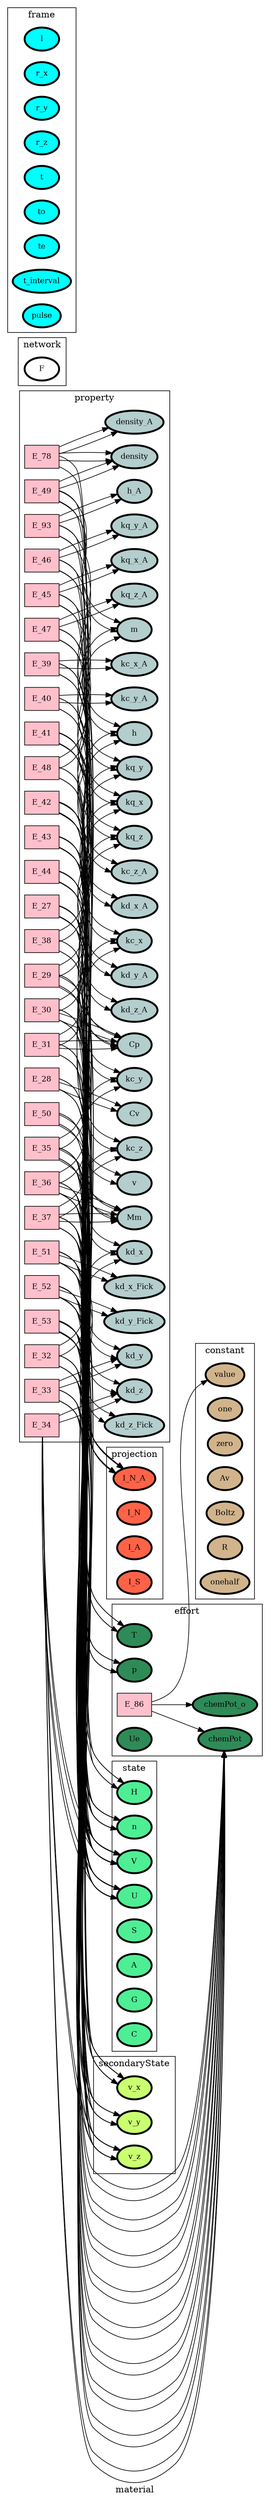 digraph material {
label=material;
rankdir=LR;
E_93 -> V_47  [splines=ortho];
E_93 -> V_48  [splines=ortho];
E_27 -> V_19  [splines=ortho];
E_27 -> V_22  [splines=ortho];
E_28 -> V_16  [splines=ortho];
E_28 -> V_19  [splines=ortho];
E_29 -> V_15  [splines=ortho];
E_29 -> V_27  [splines=ortho];
E_29 -> V_36  [splines=ortho];
E_30 -> V_15  [splines=ortho];
E_30 -> V_28  [splines=ortho];
E_30 -> V_36  [splines=ortho];
E_31 -> V_15  [splines=ortho];
E_31 -> V_29  [splines=ortho];
E_31 -> V_36  [splines=ortho];
E_32 -> V_15  [splines=ortho];
E_32 -> V_16  [splines=ortho];
E_32 -> V_21  [splines=ortho];
E_32 -> V_27  [splines=ortho];
E_33 -> V_15  [splines=ortho];
E_33 -> V_16  [splines=ortho];
E_33 -> V_21  [splines=ortho];
E_33 -> V_28  [splines=ortho];
E_34 -> V_15  [splines=ortho];
E_34 -> V_16  [splines=ortho];
E_34 -> V_21  [splines=ortho];
E_34 -> V_29  [splines=ortho];
E_35 -> V_15  [splines=ortho];
E_35 -> V_16  [splines=ortho];
E_35 -> V_20  [splines=ortho];
E_35 -> V_21  [splines=ortho];
E_35 -> V_26  [splines=ortho];
E_35 -> V_27  [splines=ortho];
E_36 -> V_15  [splines=ortho];
E_36 -> V_16  [splines=ortho];
E_36 -> V_20  [splines=ortho];
E_36 -> V_21  [splines=ortho];
E_36 -> V_26  [splines=ortho];
E_36 -> V_28  [splines=ortho];
E_37 -> V_15  [splines=ortho];
E_37 -> V_16  [splines=ortho];
E_37 -> V_20  [splines=ortho];
E_37 -> V_21  [splines=ortho];
E_37 -> V_26  [splines=ortho];
E_37 -> V_29  [splines=ortho];
E_38 -> V_18  [splines=ortho];
E_38 -> V_22  [splines=ortho];
E_39 -> V_44  [splines=ortho];
E_39 -> V_48  [splines=ortho];
E_40 -> V_45  [splines=ortho];
E_40 -> V_48  [splines=ortho];
E_41 -> V_46  [splines=ortho];
E_41 -> V_48  [splines=ortho];
E_42 -> V_41  [splines=ortho];
E_42 -> V_48  [splines=ortho];
E_43 -> V_42  [splines=ortho];
E_43 -> V_48  [splines=ortho];
E_44 -> V_43  [splines=ortho];
E_44 -> V_48  [splines=ortho];
E_45 -> V_38  [splines=ortho];
E_45 -> V_48  [splines=ortho];
E_46 -> V_39  [splines=ortho];
E_46 -> V_48  [splines=ortho];
E_47 -> V_40  [splines=ortho];
E_47 -> V_48  [splines=ortho];
E_48 -> V_18  [splines=ortho];
E_48 -> V_26  [splines=ortho];
E_49 -> V_15  [splines=ortho];
E_49 -> V_58  [splines=ortho];
E_50 -> V_15  [splines=ortho];
E_50 -> V_18  [splines=ortho];
E_51 -> V_16  [splines=ortho];
E_51 -> V_18  [splines=ortho];
E_51 -> V_21  [splines=ortho];
E_51 -> V_27  [splines=ortho];
E_51 -> V_48  [splines=ortho];
E_52 -> V_16  [splines=ortho];
E_52 -> V_18  [splines=ortho];
E_52 -> V_21  [splines=ortho];
E_52 -> V_28  [splines=ortho];
E_52 -> V_48  [splines=ortho];
E_53 -> V_16  [splines=ortho];
E_53 -> V_18  [splines=ortho];
E_53 -> V_21  [splines=ortho];
E_53 -> V_29  [splines=ortho];
E_53 -> V_48  [splines=ortho];
E_78 -> V_48  [splines=ortho];
E_78 -> V_59  [splines=ortho];
subgraph cluster_material___property {
label=property;
rankdir=LR;
V_107 [fillcolor=lightcyan3, fontsize=12, label=h_A, penwidth=3, style=filled];
V_26 [fillcolor=lightcyan3, fontsize=12, label=Mm, penwidth=3, style=filled];
V_36 [fillcolor=lightcyan3, fontsize=12, label=Cp, penwidth=3, style=filled];
V_37 [fillcolor=lightcyan3, fontsize=12, label=Cv, penwidth=3, style=filled];
V_38 [fillcolor=lightcyan3, fontsize=12, label=kq_x, penwidth=3, style=filled];
V_39 [fillcolor=lightcyan3, fontsize=12, label=kq_y, penwidth=3, style=filled];
V_40 [fillcolor=lightcyan3, fontsize=12, label=kq_z, penwidth=3, style=filled];
V_41 [fillcolor=lightcyan3, fontsize=12, label=kd_x, penwidth=3, style=filled];
V_42 [fillcolor=lightcyan3, fontsize=12, label=kd_y, penwidth=3, style=filled];
V_43 [fillcolor=lightcyan3, fontsize=12, label=kd_z, penwidth=3, style=filled];
V_44 [fillcolor=lightcyan3, fontsize=12, label=kc_x, penwidth=3, style=filled];
V_45 [fillcolor=lightcyan3, fontsize=12, label=kc_y, penwidth=3, style=filled];
V_46 [fillcolor=lightcyan3, fontsize=12, label=kc_z, penwidth=3, style=filled];
V_47 [fillcolor=lightcyan3, fontsize=12, label=h, penwidth=3, style=filled];
V_49 [fillcolor=lightcyan3, fontsize=12, label=kc_x_A, penwidth=3, style=filled];
V_50 [fillcolor=lightcyan3, fontsize=12, label=kc_y_A, penwidth=3, style=filled];
V_51 [fillcolor=lightcyan3, fontsize=12, label=kc_z_A, penwidth=3, style=filled];
V_52 [fillcolor=lightcyan3, fontsize=12, label=kd_x_A, penwidth=3, style=filled];
V_53 [fillcolor=lightcyan3, fontsize=12, label=kd_y_A, penwidth=3, style=filled];
V_54 [fillcolor=lightcyan3, fontsize=12, label=kd_z_A, penwidth=3, style=filled];
V_55 [fillcolor=lightcyan3, fontsize=12, label=kq_x_A, penwidth=3, style=filled];
V_56 [fillcolor=lightcyan3, fontsize=12, label=kq_y_A, penwidth=3, style=filled];
V_57 [fillcolor=lightcyan3, fontsize=12, label=kq_z_A, penwidth=3, style=filled];
V_58 [fillcolor=lightcyan3, fontsize=12, label=m, penwidth=3, style=filled];
V_59 [fillcolor=lightcyan3, fontsize=12, label=density, penwidth=3, style=filled];
V_60 [fillcolor=lightcyan3, fontsize=12, label=v, penwidth=3, style=filled];
V_61 [fillcolor=lightcyan3, fontsize=12, label=kd_x_Fick, penwidth=3, style=filled];
V_62 [fillcolor=lightcyan3, fontsize=12, label=kd_y_Fick, penwidth=3, style=filled];
V_63 [fillcolor=lightcyan3, fontsize=12, label=kd_z_Fick, penwidth=3, style=filled];
V_89 [fillcolor=lightcyan3, fontsize=12, label=density_A, penwidth=3, style=filled];
E_93 [fillcolor=pink, fontsize=12, shape=box, style=filled];
E_93 -> V_107  [splines=ortho];
E_27 [fillcolor=pink, fontsize=12, shape=box, style=filled];
E_27 -> V_36  [splines=ortho];
E_28 [fillcolor=pink, fontsize=12, shape=box, style=filled];
E_28 -> V_37  [splines=ortho];
E_29 [fillcolor=pink, fontsize=12, shape=box, style=filled];
E_29 -> V_38  [splines=ortho];
E_30 [fillcolor=pink, fontsize=12, shape=box, style=filled];
E_30 -> V_39  [splines=ortho];
E_31 [fillcolor=pink, fontsize=12, shape=box, style=filled];
E_31 -> V_40  [splines=ortho];
E_32 [fillcolor=pink, fontsize=12, shape=box, style=filled];
E_32 -> V_41  [splines=ortho];
E_33 [fillcolor=pink, fontsize=12, shape=box, style=filled];
E_33 -> V_42  [splines=ortho];
E_34 [fillcolor=pink, fontsize=12, shape=box, style=filled];
E_34 -> V_43  [splines=ortho];
E_35 [fillcolor=pink, fontsize=12, shape=box, style=filled];
E_35 -> V_44  [splines=ortho];
E_36 [fillcolor=pink, fontsize=12, shape=box, style=filled];
E_36 -> V_45  [splines=ortho];
E_37 [fillcolor=pink, fontsize=12, shape=box, style=filled];
E_37 -> V_46  [splines=ortho];
E_38 [fillcolor=pink, fontsize=12, shape=box, style=filled];
E_38 -> V_47  [splines=ortho];
E_39 [fillcolor=pink, fontsize=12, shape=box, style=filled];
E_39 -> V_49  [splines=ortho];
E_40 [fillcolor=pink, fontsize=12, shape=box, style=filled];
E_40 -> V_50  [splines=ortho];
E_41 [fillcolor=pink, fontsize=12, shape=box, style=filled];
E_41 -> V_51  [splines=ortho];
E_42 [fillcolor=pink, fontsize=12, shape=box, style=filled];
E_42 -> V_52  [splines=ortho];
E_43 [fillcolor=pink, fontsize=12, shape=box, style=filled];
E_43 -> V_53  [splines=ortho];
E_44 [fillcolor=pink, fontsize=12, shape=box, style=filled];
E_44 -> V_54  [splines=ortho];
E_45 [fillcolor=pink, fontsize=12, shape=box, style=filled];
E_45 -> V_55  [splines=ortho];
E_46 [fillcolor=pink, fontsize=12, shape=box, style=filled];
E_46 -> V_56  [splines=ortho];
E_47 [fillcolor=pink, fontsize=12, shape=box, style=filled];
E_47 -> V_57  [splines=ortho];
E_48 [fillcolor=pink, fontsize=12, shape=box, style=filled];
E_48 -> V_58  [splines=ortho];
E_49 [fillcolor=pink, fontsize=12, shape=box, style=filled];
E_49 -> V_59  [splines=ortho];
E_50 [fillcolor=pink, fontsize=12, shape=box, style=filled];
E_50 -> V_60  [splines=ortho];
E_51 [fillcolor=pink, fontsize=12, shape=box, style=filled];
E_51 -> V_61  [splines=ortho];
E_52 [fillcolor=pink, fontsize=12, shape=box, style=filled];
E_52 -> V_62  [splines=ortho];
E_53 [fillcolor=pink, fontsize=12, shape=box, style=filled];
E_53 -> V_63  [splines=ortho];
E_78 [fillcolor=pink, fontsize=12, shape=box, style=filled];
E_78 -> V_89  [splines=ortho];
}

subgraph cluster_material___network {
label=network;
rankdir=LR;
V_10 [fillcolor=white, fontsize=12, label=F, penwidth=3, style=filled];
}

subgraph cluster_material___projection {
label=projection;
rankdir=LR;
V_48 [fillcolor=tomato, fontsize=12, label=I_N_A, penwidth=3, style=filled];
V_96 [fillcolor=tomato, fontsize=12, label=I_N, penwidth=3, style=filled];
V_97 [fillcolor=tomato, fontsize=12, label=I_A, penwidth=3, style=filled];
V_98 [fillcolor=tomato, fontsize=12, label=I_S, penwidth=3, style=filled];
}

subgraph cluster_material___differenceOperator {
label=differenceOperator;
rankdir=LR;
}

subgraph cluster_material___frame {
label=frame;
rankdir=LR;
V_11 [fillcolor=cyan, fontsize=12, label=l, penwidth=3, style=filled];
V_12 [fillcolor=cyan, fontsize=12, label=r_x, penwidth=3, style=filled];
V_13 [fillcolor=cyan, fontsize=12, label=r_y, penwidth=3, style=filled];
V_14 [fillcolor=cyan, fontsize=12, label=r_z, penwidth=3, style=filled];
V_4 [fillcolor=cyan, fontsize=12, label=t, penwidth=3, style=filled];
V_5 [fillcolor=cyan, fontsize=12, label=to, penwidth=3, style=filled];
V_6 [fillcolor=cyan, fontsize=12, label=te, penwidth=3, style=filled];
V_7 [fillcolor=cyan, fontsize=12, label=t_interval, penwidth=3, style=filled];
V_9 [fillcolor=cyan, fontsize=12, label=pulse, penwidth=3, style=filled];
}

subgraph cluster_material___state {
label=state;
rankdir=LR;
V_15 [fillcolor=seagreen2, fontsize=12, label=V, penwidth=3, style=filled];
V_16 [fillcolor=seagreen2, fontsize=12, label=U, penwidth=3, style=filled];
V_17 [fillcolor=seagreen2, fontsize=12, label=S, penwidth=3, style=filled];
V_18 [fillcolor=seagreen2, fontsize=12, label=n, penwidth=3, style=filled];
V_22 [fillcolor=seagreen2, fontsize=12, label=H, penwidth=3, style=filled];
V_23 [fillcolor=seagreen2, fontsize=12, label=A, penwidth=3, style=filled];
V_24 [fillcolor=seagreen2, fontsize=12, label=G, penwidth=3, style=filled];
V_25 [fillcolor=seagreen2, fontsize=12, label=C, penwidth=3, style=filled];
}

subgraph cluster_material___constant {
label=constant;
rankdir=LR;
V_1 [fillcolor=tan, fontsize=12, label=value, penwidth=3, style=filled];
V_2 [fillcolor=tan, fontsize=12, label=one, penwidth=3, style=filled];
V_3 [fillcolor=tan, fontsize=12, label=zero, penwidth=3, style=filled];
V_32 [fillcolor=tan, fontsize=12, label=Av, penwidth=3, style=filled];
V_33 [fillcolor=tan, fontsize=12, label=Boltz, penwidth=3, style=filled];
V_34 [fillcolor=tan, fontsize=12, label=R, penwidth=3, style=filled];
V_8 [fillcolor=tan, fontsize=12, label=onehalf, penwidth=3, style=filled];
}

E_86 -> V_1  [splines=ortho];
E_86 -> V_21  [splines=ortho];
subgraph cluster_material___effort {
label=effort;
rankdir=LR;
V_102 [fillcolor=seagreen4, fontsize=12, label=chemPot_o, penwidth=3, style=filled];
V_19 [fillcolor=seagreen4, fontsize=12, label=T, penwidth=3, style=filled];
V_20 [fillcolor=seagreen4, fontsize=12, label=p, penwidth=3, style=filled];
V_21 [fillcolor=seagreen4, fontsize=12, label=chemPot, penwidth=3, style=filled];
V_35 [fillcolor=seagreen4, fontsize=12, label=Ue, penwidth=3, style=filled];
E_86 [fillcolor=pink, fontsize=12, shape=box, style=filled];
E_86 -> V_102  [splines=ortho];
}

subgraph cluster_material___secondaryState {
label=secondaryState;
rankdir=LR;
V_27 [fillcolor=darkolivegreen1, fontsize=12, label=v_x, penwidth=3, style=filled];
V_28 [fillcolor=darkolivegreen1, fontsize=12, label=v_y, penwidth=3, style=filled];
V_29 [fillcolor=darkolivegreen1, fontsize=12, label=v_z, penwidth=3, style=filled];
}

subgraph cluster_material___diffState {
label=diffState;
rankdir=LR;
}

E_93 -> V_47  [splines=ortho];
E_93 -> V_48  [splines=ortho];
E_27 -> V_19  [splines=ortho];
E_27 -> V_22  [splines=ortho];
E_28 -> V_16  [splines=ortho];
E_28 -> V_19  [splines=ortho];
E_29 -> V_15  [splines=ortho];
E_29 -> V_27  [splines=ortho];
E_29 -> V_36  [splines=ortho];
E_30 -> V_15  [splines=ortho];
E_30 -> V_28  [splines=ortho];
E_30 -> V_36  [splines=ortho];
E_31 -> V_15  [splines=ortho];
E_31 -> V_29  [splines=ortho];
E_31 -> V_36  [splines=ortho];
E_32 -> V_15  [splines=ortho];
E_32 -> V_16  [splines=ortho];
E_32 -> V_21  [splines=ortho];
E_32 -> V_27  [splines=ortho];
E_33 -> V_15  [splines=ortho];
E_33 -> V_16  [splines=ortho];
E_33 -> V_21  [splines=ortho];
E_33 -> V_28  [splines=ortho];
E_34 -> V_15  [splines=ortho];
E_34 -> V_16  [splines=ortho];
E_34 -> V_21  [splines=ortho];
E_34 -> V_29  [splines=ortho];
E_35 -> V_15  [splines=ortho];
E_35 -> V_16  [splines=ortho];
E_35 -> V_20  [splines=ortho];
E_35 -> V_21  [splines=ortho];
E_35 -> V_26  [splines=ortho];
E_35 -> V_27  [splines=ortho];
E_36 -> V_15  [splines=ortho];
E_36 -> V_16  [splines=ortho];
E_36 -> V_20  [splines=ortho];
E_36 -> V_21  [splines=ortho];
E_36 -> V_26  [splines=ortho];
E_36 -> V_28  [splines=ortho];
E_37 -> V_15  [splines=ortho];
E_37 -> V_16  [splines=ortho];
E_37 -> V_20  [splines=ortho];
E_37 -> V_21  [splines=ortho];
E_37 -> V_26  [splines=ortho];
E_37 -> V_29  [splines=ortho];
E_38 -> V_18  [splines=ortho];
E_38 -> V_22  [splines=ortho];
E_39 -> V_44  [splines=ortho];
E_39 -> V_48  [splines=ortho];
E_40 -> V_45  [splines=ortho];
E_40 -> V_48  [splines=ortho];
E_41 -> V_46  [splines=ortho];
E_41 -> V_48  [splines=ortho];
E_42 -> V_41  [splines=ortho];
E_42 -> V_48  [splines=ortho];
E_43 -> V_42  [splines=ortho];
E_43 -> V_48  [splines=ortho];
E_44 -> V_43  [splines=ortho];
E_44 -> V_48  [splines=ortho];
E_45 -> V_38  [splines=ortho];
E_45 -> V_48  [splines=ortho];
E_46 -> V_39  [splines=ortho];
E_46 -> V_48  [splines=ortho];
E_47 -> V_40  [splines=ortho];
E_47 -> V_48  [splines=ortho];
E_48 -> V_18  [splines=ortho];
E_48 -> V_26  [splines=ortho];
E_49 -> V_15  [splines=ortho];
E_49 -> V_58  [splines=ortho];
E_50 -> V_15  [splines=ortho];
E_50 -> V_18  [splines=ortho];
E_51 -> V_16  [splines=ortho];
E_51 -> V_18  [splines=ortho];
E_51 -> V_21  [splines=ortho];
E_51 -> V_27  [splines=ortho];
E_51 -> V_48  [splines=ortho];
E_52 -> V_16  [splines=ortho];
E_52 -> V_18  [splines=ortho];
E_52 -> V_21  [splines=ortho];
E_52 -> V_28  [splines=ortho];
E_52 -> V_48  [splines=ortho];
E_53 -> V_16  [splines=ortho];
E_53 -> V_18  [splines=ortho];
E_53 -> V_21  [splines=ortho];
E_53 -> V_29  [splines=ortho];
E_53 -> V_48  [splines=ortho];
E_78 -> V_48  [splines=ortho];
E_78 -> V_59  [splines=ortho];
subgraph cluster_material___property {
label=property;
rankdir=LR;
V_107 [fillcolor=lightcyan3, fontsize=12, label=h_A, penwidth=3, style=filled];
V_26 [fillcolor=lightcyan3, fontsize=12, label=Mm, penwidth=3, style=filled];
V_36 [fillcolor=lightcyan3, fontsize=12, label=Cp, penwidth=3, style=filled];
V_37 [fillcolor=lightcyan3, fontsize=12, label=Cv, penwidth=3, style=filled];
V_38 [fillcolor=lightcyan3, fontsize=12, label=kq_x, penwidth=3, style=filled];
V_39 [fillcolor=lightcyan3, fontsize=12, label=kq_y, penwidth=3, style=filled];
V_40 [fillcolor=lightcyan3, fontsize=12, label=kq_z, penwidth=3, style=filled];
V_41 [fillcolor=lightcyan3, fontsize=12, label=kd_x, penwidth=3, style=filled];
V_42 [fillcolor=lightcyan3, fontsize=12, label=kd_y, penwidth=3, style=filled];
V_43 [fillcolor=lightcyan3, fontsize=12, label=kd_z, penwidth=3, style=filled];
V_44 [fillcolor=lightcyan3, fontsize=12, label=kc_x, penwidth=3, style=filled];
V_45 [fillcolor=lightcyan3, fontsize=12, label=kc_y, penwidth=3, style=filled];
V_46 [fillcolor=lightcyan3, fontsize=12, label=kc_z, penwidth=3, style=filled];
V_47 [fillcolor=lightcyan3, fontsize=12, label=h, penwidth=3, style=filled];
V_49 [fillcolor=lightcyan3, fontsize=12, label=kc_x_A, penwidth=3, style=filled];
V_50 [fillcolor=lightcyan3, fontsize=12, label=kc_y_A, penwidth=3, style=filled];
V_51 [fillcolor=lightcyan3, fontsize=12, label=kc_z_A, penwidth=3, style=filled];
V_52 [fillcolor=lightcyan3, fontsize=12, label=kd_x_A, penwidth=3, style=filled];
V_53 [fillcolor=lightcyan3, fontsize=12, label=kd_y_A, penwidth=3, style=filled];
V_54 [fillcolor=lightcyan3, fontsize=12, label=kd_z_A, penwidth=3, style=filled];
V_55 [fillcolor=lightcyan3, fontsize=12, label=kq_x_A, penwidth=3, style=filled];
V_56 [fillcolor=lightcyan3, fontsize=12, label=kq_y_A, penwidth=3, style=filled];
V_57 [fillcolor=lightcyan3, fontsize=12, label=kq_z_A, penwidth=3, style=filled];
V_58 [fillcolor=lightcyan3, fontsize=12, label=m, penwidth=3, style=filled];
V_59 [fillcolor=lightcyan3, fontsize=12, label=density, penwidth=3, style=filled];
V_60 [fillcolor=lightcyan3, fontsize=12, label=v, penwidth=3, style=filled];
V_61 [fillcolor=lightcyan3, fontsize=12, label=kd_x_Fick, penwidth=3, style=filled];
V_62 [fillcolor=lightcyan3, fontsize=12, label=kd_y_Fick, penwidth=3, style=filled];
V_63 [fillcolor=lightcyan3, fontsize=12, label=kd_z_Fick, penwidth=3, style=filled];
V_89 [fillcolor=lightcyan3, fontsize=12, label=density_A, penwidth=3, style=filled];
E_93 [fillcolor=pink, fontsize=12, shape=box, style=filled];
E_93 -> V_107  [splines=ortho];
E_27 [fillcolor=pink, fontsize=12, shape=box, style=filled];
E_27 -> V_36  [splines=ortho];
E_28 [fillcolor=pink, fontsize=12, shape=box, style=filled];
E_28 -> V_37  [splines=ortho];
E_29 [fillcolor=pink, fontsize=12, shape=box, style=filled];
E_29 -> V_38  [splines=ortho];
E_30 [fillcolor=pink, fontsize=12, shape=box, style=filled];
E_30 -> V_39  [splines=ortho];
E_31 [fillcolor=pink, fontsize=12, shape=box, style=filled];
E_31 -> V_40  [splines=ortho];
E_32 [fillcolor=pink, fontsize=12, shape=box, style=filled];
E_32 -> V_41  [splines=ortho];
E_33 [fillcolor=pink, fontsize=12, shape=box, style=filled];
E_33 -> V_42  [splines=ortho];
E_34 [fillcolor=pink, fontsize=12, shape=box, style=filled];
E_34 -> V_43  [splines=ortho];
E_35 [fillcolor=pink, fontsize=12, shape=box, style=filled];
E_35 -> V_44  [splines=ortho];
E_36 [fillcolor=pink, fontsize=12, shape=box, style=filled];
E_36 -> V_45  [splines=ortho];
E_37 [fillcolor=pink, fontsize=12, shape=box, style=filled];
E_37 -> V_46  [splines=ortho];
E_38 [fillcolor=pink, fontsize=12, shape=box, style=filled];
E_38 -> V_47  [splines=ortho];
E_39 [fillcolor=pink, fontsize=12, shape=box, style=filled];
E_39 -> V_49  [splines=ortho];
E_40 [fillcolor=pink, fontsize=12, shape=box, style=filled];
E_40 -> V_50  [splines=ortho];
E_41 [fillcolor=pink, fontsize=12, shape=box, style=filled];
E_41 -> V_51  [splines=ortho];
E_42 [fillcolor=pink, fontsize=12, shape=box, style=filled];
E_42 -> V_52  [splines=ortho];
E_43 [fillcolor=pink, fontsize=12, shape=box, style=filled];
E_43 -> V_53  [splines=ortho];
E_44 [fillcolor=pink, fontsize=12, shape=box, style=filled];
E_44 -> V_54  [splines=ortho];
E_45 [fillcolor=pink, fontsize=12, shape=box, style=filled];
E_45 -> V_55  [splines=ortho];
E_46 [fillcolor=pink, fontsize=12, shape=box, style=filled];
E_46 -> V_56  [splines=ortho];
E_47 [fillcolor=pink, fontsize=12, shape=box, style=filled];
E_47 -> V_57  [splines=ortho];
E_48 [fillcolor=pink, fontsize=12, shape=box, style=filled];
E_48 -> V_58  [splines=ortho];
E_49 [fillcolor=pink, fontsize=12, shape=box, style=filled];
E_49 -> V_59  [splines=ortho];
E_50 [fillcolor=pink, fontsize=12, shape=box, style=filled];
E_50 -> V_60  [splines=ortho];
E_51 [fillcolor=pink, fontsize=12, shape=box, style=filled];
E_51 -> V_61  [splines=ortho];
E_52 [fillcolor=pink, fontsize=12, shape=box, style=filled];
E_52 -> V_62  [splines=ortho];
E_53 [fillcolor=pink, fontsize=12, shape=box, style=filled];
E_53 -> V_63  [splines=ortho];
E_78 [fillcolor=pink, fontsize=12, shape=box, style=filled];
E_78 -> V_89  [splines=ortho];
}

}
